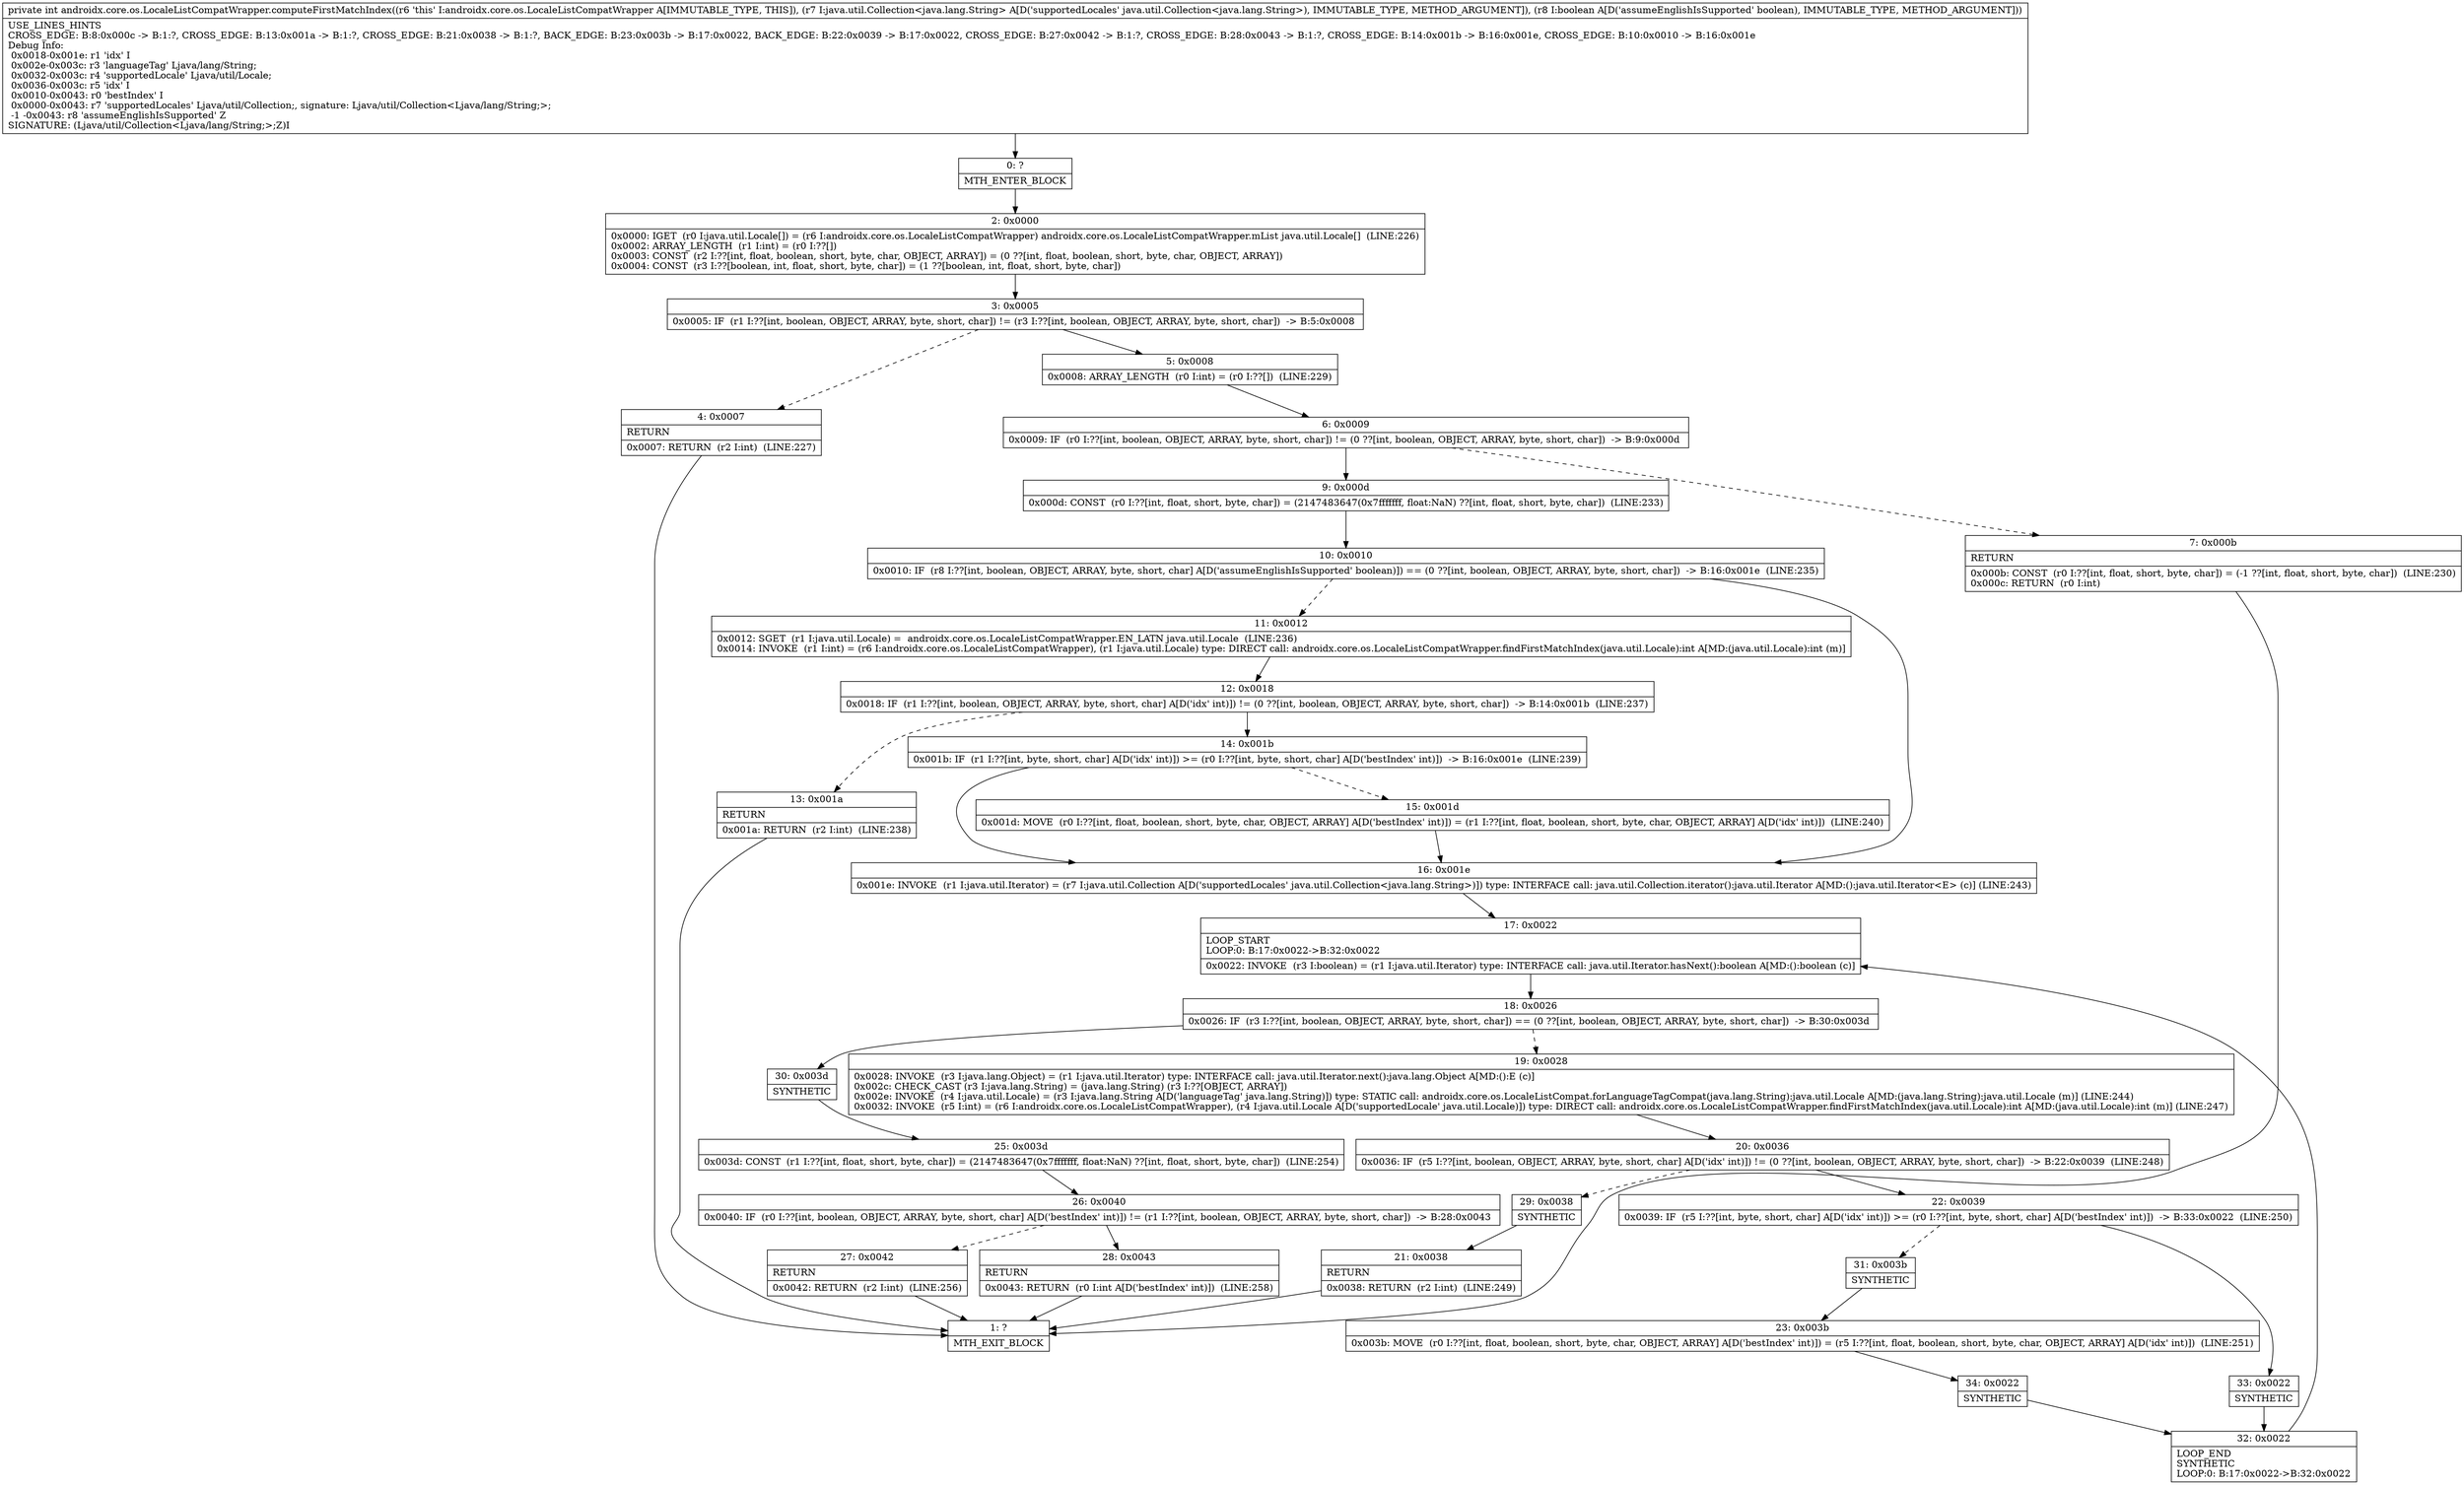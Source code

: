 digraph "CFG forandroidx.core.os.LocaleListCompatWrapper.computeFirstMatchIndex(Ljava\/util\/Collection;Z)I" {
Node_0 [shape=record,label="{0\:\ ?|MTH_ENTER_BLOCK\l}"];
Node_2 [shape=record,label="{2\:\ 0x0000|0x0000: IGET  (r0 I:java.util.Locale[]) = (r6 I:androidx.core.os.LocaleListCompatWrapper) androidx.core.os.LocaleListCompatWrapper.mList java.util.Locale[]  (LINE:226)\l0x0002: ARRAY_LENGTH  (r1 I:int) = (r0 I:??[]) \l0x0003: CONST  (r2 I:??[int, float, boolean, short, byte, char, OBJECT, ARRAY]) = (0 ??[int, float, boolean, short, byte, char, OBJECT, ARRAY]) \l0x0004: CONST  (r3 I:??[boolean, int, float, short, byte, char]) = (1 ??[boolean, int, float, short, byte, char]) \l}"];
Node_3 [shape=record,label="{3\:\ 0x0005|0x0005: IF  (r1 I:??[int, boolean, OBJECT, ARRAY, byte, short, char]) != (r3 I:??[int, boolean, OBJECT, ARRAY, byte, short, char])  \-\> B:5:0x0008 \l}"];
Node_4 [shape=record,label="{4\:\ 0x0007|RETURN\l|0x0007: RETURN  (r2 I:int)  (LINE:227)\l}"];
Node_1 [shape=record,label="{1\:\ ?|MTH_EXIT_BLOCK\l}"];
Node_5 [shape=record,label="{5\:\ 0x0008|0x0008: ARRAY_LENGTH  (r0 I:int) = (r0 I:??[])  (LINE:229)\l}"];
Node_6 [shape=record,label="{6\:\ 0x0009|0x0009: IF  (r0 I:??[int, boolean, OBJECT, ARRAY, byte, short, char]) != (0 ??[int, boolean, OBJECT, ARRAY, byte, short, char])  \-\> B:9:0x000d \l}"];
Node_7 [shape=record,label="{7\:\ 0x000b|RETURN\l|0x000b: CONST  (r0 I:??[int, float, short, byte, char]) = (\-1 ??[int, float, short, byte, char])  (LINE:230)\l0x000c: RETURN  (r0 I:int) \l}"];
Node_9 [shape=record,label="{9\:\ 0x000d|0x000d: CONST  (r0 I:??[int, float, short, byte, char]) = (2147483647(0x7fffffff, float:NaN) ??[int, float, short, byte, char])  (LINE:233)\l}"];
Node_10 [shape=record,label="{10\:\ 0x0010|0x0010: IF  (r8 I:??[int, boolean, OBJECT, ARRAY, byte, short, char] A[D('assumeEnglishIsSupported' boolean)]) == (0 ??[int, boolean, OBJECT, ARRAY, byte, short, char])  \-\> B:16:0x001e  (LINE:235)\l}"];
Node_11 [shape=record,label="{11\:\ 0x0012|0x0012: SGET  (r1 I:java.util.Locale) =  androidx.core.os.LocaleListCompatWrapper.EN_LATN java.util.Locale  (LINE:236)\l0x0014: INVOKE  (r1 I:int) = (r6 I:androidx.core.os.LocaleListCompatWrapper), (r1 I:java.util.Locale) type: DIRECT call: androidx.core.os.LocaleListCompatWrapper.findFirstMatchIndex(java.util.Locale):int A[MD:(java.util.Locale):int (m)]\l}"];
Node_12 [shape=record,label="{12\:\ 0x0018|0x0018: IF  (r1 I:??[int, boolean, OBJECT, ARRAY, byte, short, char] A[D('idx' int)]) != (0 ??[int, boolean, OBJECT, ARRAY, byte, short, char])  \-\> B:14:0x001b  (LINE:237)\l}"];
Node_13 [shape=record,label="{13\:\ 0x001a|RETURN\l|0x001a: RETURN  (r2 I:int)  (LINE:238)\l}"];
Node_14 [shape=record,label="{14\:\ 0x001b|0x001b: IF  (r1 I:??[int, byte, short, char] A[D('idx' int)]) \>= (r0 I:??[int, byte, short, char] A[D('bestIndex' int)])  \-\> B:16:0x001e  (LINE:239)\l}"];
Node_15 [shape=record,label="{15\:\ 0x001d|0x001d: MOVE  (r0 I:??[int, float, boolean, short, byte, char, OBJECT, ARRAY] A[D('bestIndex' int)]) = (r1 I:??[int, float, boolean, short, byte, char, OBJECT, ARRAY] A[D('idx' int)])  (LINE:240)\l}"];
Node_16 [shape=record,label="{16\:\ 0x001e|0x001e: INVOKE  (r1 I:java.util.Iterator) = (r7 I:java.util.Collection A[D('supportedLocales' java.util.Collection\<java.lang.String\>)]) type: INTERFACE call: java.util.Collection.iterator():java.util.Iterator A[MD:():java.util.Iterator\<E\> (c)] (LINE:243)\l}"];
Node_17 [shape=record,label="{17\:\ 0x0022|LOOP_START\lLOOP:0: B:17:0x0022\-\>B:32:0x0022\l|0x0022: INVOKE  (r3 I:boolean) = (r1 I:java.util.Iterator) type: INTERFACE call: java.util.Iterator.hasNext():boolean A[MD:():boolean (c)]\l}"];
Node_18 [shape=record,label="{18\:\ 0x0026|0x0026: IF  (r3 I:??[int, boolean, OBJECT, ARRAY, byte, short, char]) == (0 ??[int, boolean, OBJECT, ARRAY, byte, short, char])  \-\> B:30:0x003d \l}"];
Node_19 [shape=record,label="{19\:\ 0x0028|0x0028: INVOKE  (r3 I:java.lang.Object) = (r1 I:java.util.Iterator) type: INTERFACE call: java.util.Iterator.next():java.lang.Object A[MD:():E (c)]\l0x002c: CHECK_CAST (r3 I:java.lang.String) = (java.lang.String) (r3 I:??[OBJECT, ARRAY]) \l0x002e: INVOKE  (r4 I:java.util.Locale) = (r3 I:java.lang.String A[D('languageTag' java.lang.String)]) type: STATIC call: androidx.core.os.LocaleListCompat.forLanguageTagCompat(java.lang.String):java.util.Locale A[MD:(java.lang.String):java.util.Locale (m)] (LINE:244)\l0x0032: INVOKE  (r5 I:int) = (r6 I:androidx.core.os.LocaleListCompatWrapper), (r4 I:java.util.Locale A[D('supportedLocale' java.util.Locale)]) type: DIRECT call: androidx.core.os.LocaleListCompatWrapper.findFirstMatchIndex(java.util.Locale):int A[MD:(java.util.Locale):int (m)] (LINE:247)\l}"];
Node_20 [shape=record,label="{20\:\ 0x0036|0x0036: IF  (r5 I:??[int, boolean, OBJECT, ARRAY, byte, short, char] A[D('idx' int)]) != (0 ??[int, boolean, OBJECT, ARRAY, byte, short, char])  \-\> B:22:0x0039  (LINE:248)\l}"];
Node_22 [shape=record,label="{22\:\ 0x0039|0x0039: IF  (r5 I:??[int, byte, short, char] A[D('idx' int)]) \>= (r0 I:??[int, byte, short, char] A[D('bestIndex' int)])  \-\> B:33:0x0022  (LINE:250)\l}"];
Node_31 [shape=record,label="{31\:\ 0x003b|SYNTHETIC\l}"];
Node_23 [shape=record,label="{23\:\ 0x003b|0x003b: MOVE  (r0 I:??[int, float, boolean, short, byte, char, OBJECT, ARRAY] A[D('bestIndex' int)]) = (r5 I:??[int, float, boolean, short, byte, char, OBJECT, ARRAY] A[D('idx' int)])  (LINE:251)\l}"];
Node_34 [shape=record,label="{34\:\ 0x0022|SYNTHETIC\l}"];
Node_32 [shape=record,label="{32\:\ 0x0022|LOOP_END\lSYNTHETIC\lLOOP:0: B:17:0x0022\-\>B:32:0x0022\l}"];
Node_33 [shape=record,label="{33\:\ 0x0022|SYNTHETIC\l}"];
Node_29 [shape=record,label="{29\:\ 0x0038|SYNTHETIC\l}"];
Node_21 [shape=record,label="{21\:\ 0x0038|RETURN\l|0x0038: RETURN  (r2 I:int)  (LINE:249)\l}"];
Node_30 [shape=record,label="{30\:\ 0x003d|SYNTHETIC\l}"];
Node_25 [shape=record,label="{25\:\ 0x003d|0x003d: CONST  (r1 I:??[int, float, short, byte, char]) = (2147483647(0x7fffffff, float:NaN) ??[int, float, short, byte, char])  (LINE:254)\l}"];
Node_26 [shape=record,label="{26\:\ 0x0040|0x0040: IF  (r0 I:??[int, boolean, OBJECT, ARRAY, byte, short, char] A[D('bestIndex' int)]) != (r1 I:??[int, boolean, OBJECT, ARRAY, byte, short, char])  \-\> B:28:0x0043 \l}"];
Node_27 [shape=record,label="{27\:\ 0x0042|RETURN\l|0x0042: RETURN  (r2 I:int)  (LINE:256)\l}"];
Node_28 [shape=record,label="{28\:\ 0x0043|RETURN\l|0x0043: RETURN  (r0 I:int A[D('bestIndex' int)])  (LINE:258)\l}"];
MethodNode[shape=record,label="{private int androidx.core.os.LocaleListCompatWrapper.computeFirstMatchIndex((r6 'this' I:androidx.core.os.LocaleListCompatWrapper A[IMMUTABLE_TYPE, THIS]), (r7 I:java.util.Collection\<java.lang.String\> A[D('supportedLocales' java.util.Collection\<java.lang.String\>), IMMUTABLE_TYPE, METHOD_ARGUMENT]), (r8 I:boolean A[D('assumeEnglishIsSupported' boolean), IMMUTABLE_TYPE, METHOD_ARGUMENT]))  | USE_LINES_HINTS\lCROSS_EDGE: B:8:0x000c \-\> B:1:?, CROSS_EDGE: B:13:0x001a \-\> B:1:?, CROSS_EDGE: B:21:0x0038 \-\> B:1:?, BACK_EDGE: B:23:0x003b \-\> B:17:0x0022, BACK_EDGE: B:22:0x0039 \-\> B:17:0x0022, CROSS_EDGE: B:27:0x0042 \-\> B:1:?, CROSS_EDGE: B:28:0x0043 \-\> B:1:?, CROSS_EDGE: B:14:0x001b \-\> B:16:0x001e, CROSS_EDGE: B:10:0x0010 \-\> B:16:0x001e\lDebug Info:\l  0x0018\-0x001e: r1 'idx' I\l  0x002e\-0x003c: r3 'languageTag' Ljava\/lang\/String;\l  0x0032\-0x003c: r4 'supportedLocale' Ljava\/util\/Locale;\l  0x0036\-0x003c: r5 'idx' I\l  0x0010\-0x0043: r0 'bestIndex' I\l  0x0000\-0x0043: r7 'supportedLocales' Ljava\/util\/Collection;, signature: Ljava\/util\/Collection\<Ljava\/lang\/String;\>;\l  \-1 \-0x0043: r8 'assumeEnglishIsSupported' Z\lSIGNATURE: (Ljava\/util\/Collection\<Ljava\/lang\/String;\>;Z)I\l}"];
MethodNode -> Node_0;Node_0 -> Node_2;
Node_2 -> Node_3;
Node_3 -> Node_4[style=dashed];
Node_3 -> Node_5;
Node_4 -> Node_1;
Node_5 -> Node_6;
Node_6 -> Node_7[style=dashed];
Node_6 -> Node_9;
Node_7 -> Node_1;
Node_9 -> Node_10;
Node_10 -> Node_11[style=dashed];
Node_10 -> Node_16;
Node_11 -> Node_12;
Node_12 -> Node_13[style=dashed];
Node_12 -> Node_14;
Node_13 -> Node_1;
Node_14 -> Node_15[style=dashed];
Node_14 -> Node_16;
Node_15 -> Node_16;
Node_16 -> Node_17;
Node_17 -> Node_18;
Node_18 -> Node_19[style=dashed];
Node_18 -> Node_30;
Node_19 -> Node_20;
Node_20 -> Node_22;
Node_20 -> Node_29[style=dashed];
Node_22 -> Node_31[style=dashed];
Node_22 -> Node_33;
Node_31 -> Node_23;
Node_23 -> Node_34;
Node_34 -> Node_32;
Node_32 -> Node_17;
Node_33 -> Node_32;
Node_29 -> Node_21;
Node_21 -> Node_1;
Node_30 -> Node_25;
Node_25 -> Node_26;
Node_26 -> Node_27[style=dashed];
Node_26 -> Node_28;
Node_27 -> Node_1;
Node_28 -> Node_1;
}

